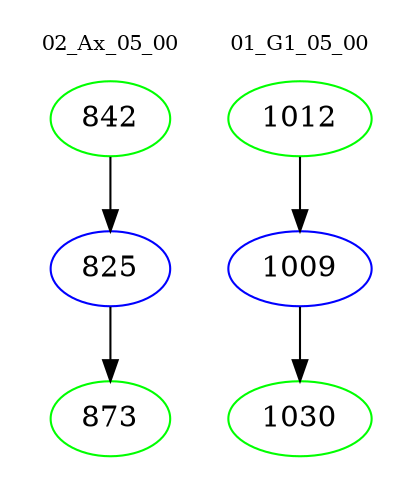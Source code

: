 digraph{
subgraph cluster_0 {
color = white
label = "02_Ax_05_00";
fontsize=10;
T0_842 [label="842", color="green"]
T0_842 -> T0_825 [color="black"]
T0_825 [label="825", color="blue"]
T0_825 -> T0_873 [color="black"]
T0_873 [label="873", color="green"]
}
subgraph cluster_1 {
color = white
label = "01_G1_05_00";
fontsize=10;
T1_1012 [label="1012", color="green"]
T1_1012 -> T1_1009 [color="black"]
T1_1009 [label="1009", color="blue"]
T1_1009 -> T1_1030 [color="black"]
T1_1030 [label="1030", color="green"]
}
}
